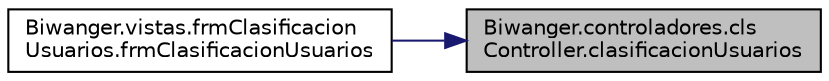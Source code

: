 digraph "Biwanger.controladores.clsController.clasificacionUsuarios"
{
 // LATEX_PDF_SIZE
  edge [fontname="Helvetica",fontsize="10",labelfontname="Helvetica",labelfontsize="10"];
  node [fontname="Helvetica",fontsize="10",shape=record];
  rankdir="RL";
  Node1 [label="Biwanger.controladores.cls\lController.clasificacionUsuarios",height=0.2,width=0.4,color="black", fillcolor="grey75", style="filled", fontcolor="black",tooltip=" "];
  Node1 -> Node2 [dir="back",color="midnightblue",fontsize="10",style="solid",fontname="Helvetica"];
  Node2 [label="Biwanger.vistas.frmClasificacion\lUsuarios.frmClasificacionUsuarios",height=0.2,width=0.4,color="black", fillcolor="white", style="filled",URL="$class_biwanger_1_1vistas_1_1frm_clasificacion_usuarios.html#a1035516069f831792d411171cecd80ca",tooltip=" "];
}
